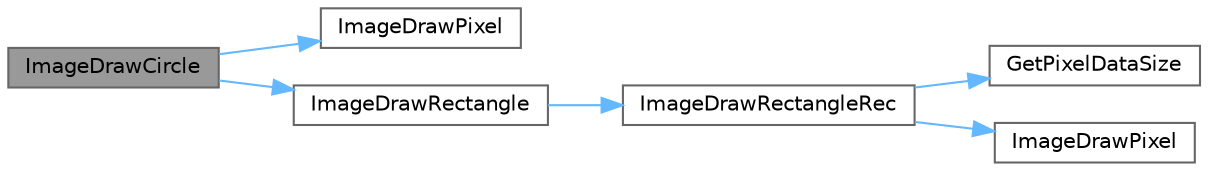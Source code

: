 digraph "ImageDrawCircle"
{
 // LATEX_PDF_SIZE
  bgcolor="transparent";
  edge [fontname=Helvetica,fontsize=10,labelfontname=Helvetica,labelfontsize=10];
  node [fontname=Helvetica,fontsize=10,shape=box,height=0.2,width=0.4];
  rankdir="LR";
  Node1 [id="Node000001",label="ImageDrawCircle",height=0.2,width=0.4,color="gray40", fillcolor="grey60", style="filled", fontcolor="black",tooltip=" "];
  Node1 -> Node2 [id="edge11_Node000001_Node000002",color="steelblue1",style="solid",tooltip=" "];
  Node2 [id="Node000002",label="ImageDrawPixel",height=0.2,width=0.4,color="grey40", fillcolor="white", style="filled",URL="$_classes_2lib_2raylib_2src_2textures_8c.html#a43a73583da2458c7a2beb33ed4468aeb",tooltip=" "];
  Node1 -> Node3 [id="edge12_Node000001_Node000003",color="steelblue1",style="solid",tooltip=" "];
  Node3 [id="Node000003",label="ImageDrawRectangle",height=0.2,width=0.4,color="grey40", fillcolor="white", style="filled",URL="$_classes_2lib_2rtextures_8c.html#ab45eef6b79d6afc7180fee2a100ac201",tooltip=" "];
  Node3 -> Node4 [id="edge13_Node000003_Node000004",color="steelblue1",style="solid",tooltip=" "];
  Node4 [id="Node000004",label="ImageDrawRectangleRec",height=0.2,width=0.4,color="grey40", fillcolor="white", style="filled",URL="$_classes_2lib_2rtextures_8c.html#ae649820e72d6f655b1c03f5bbf8fa154",tooltip=" "];
  Node4 -> Node5 [id="edge14_Node000004_Node000005",color="steelblue1",style="solid",tooltip=" "];
  Node5 [id="Node000005",label="GetPixelDataSize",height=0.2,width=0.4,color="grey40", fillcolor="white", style="filled",URL="$_classes_2lib_2rtextures_8c.html#a15e73d306b425330ecdd9a338d609b17",tooltip=" "];
  Node4 -> Node6 [id="edge15_Node000004_Node000006",color="steelblue1",style="solid",tooltip=" "];
  Node6 [id="Node000006",label="ImageDrawPixel",height=0.2,width=0.4,color="grey40", fillcolor="white", style="filled",URL="$_classes_2lib_2rtextures_8c.html#a43a73583da2458c7a2beb33ed4468aeb",tooltip=" "];
}
